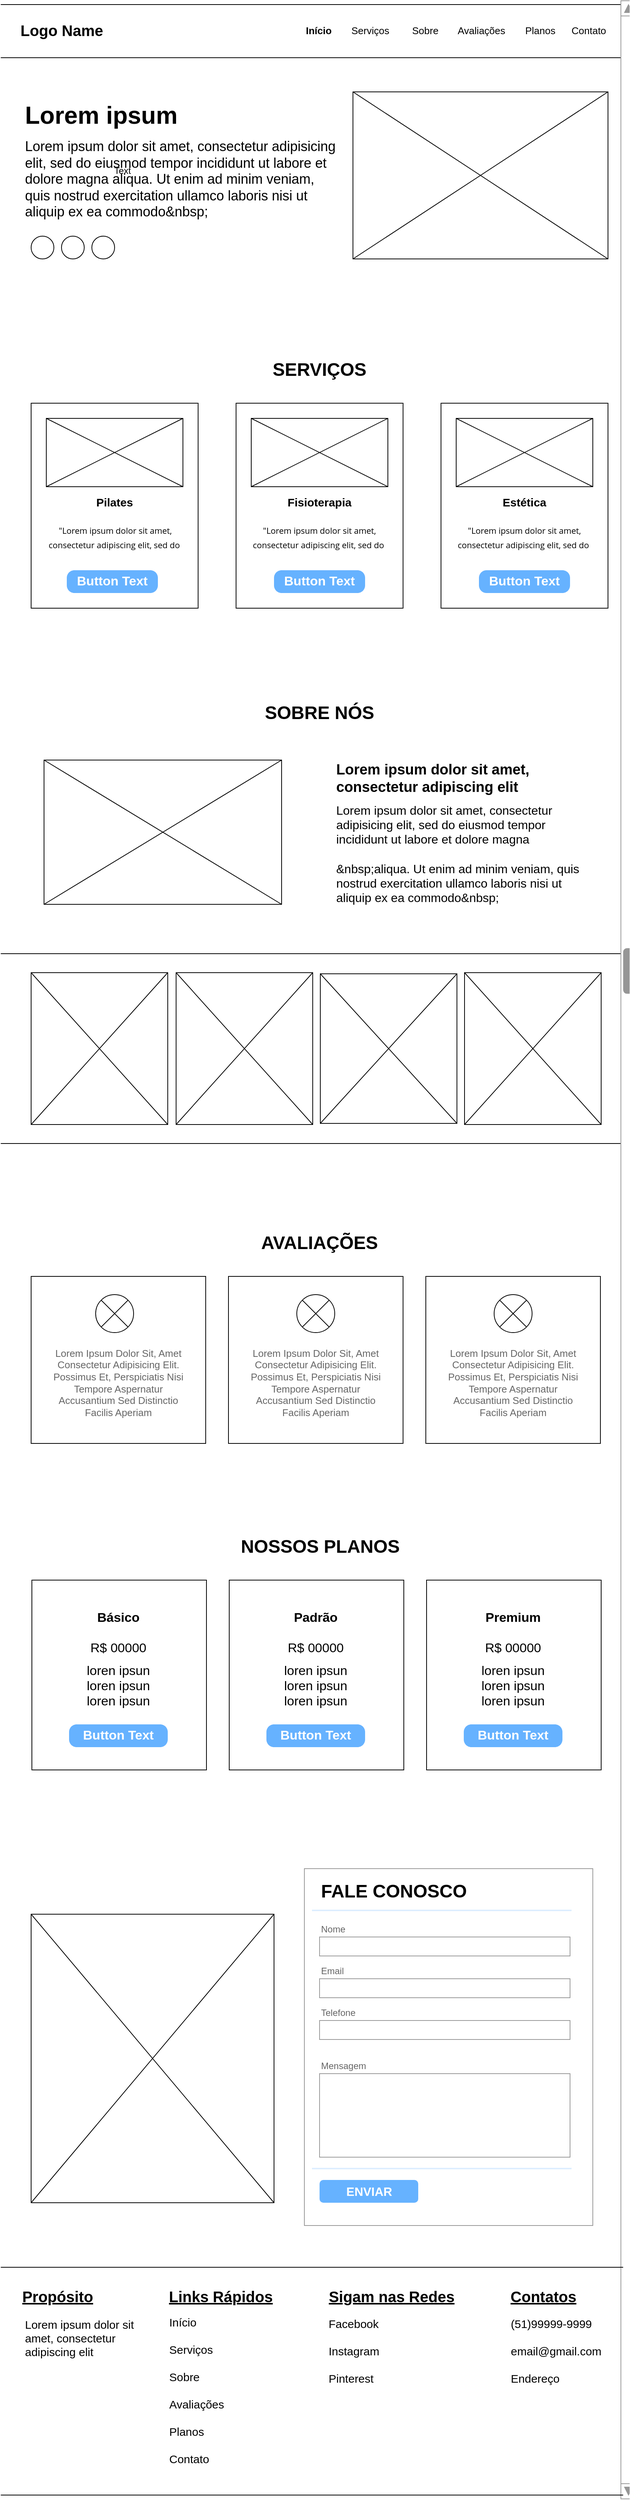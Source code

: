 <mxfile version="14.7.7"><diagram id="d_EPY1YgZgaX1ux-9TDE" name="Page-1"><mxGraphModel dx="2757" dy="1507" grid="1" gridSize="10" guides="1" tooltips="1" connect="1" arrows="1" fold="1" page="1" pageScale="1" pageWidth="827" pageHeight="1169" math="0" shadow="0"><root><mxCell id="0"/><mxCell id="1" parent="0"/><mxCell id="En0Cq3ziQqKQ4oUKIZcs-1" value="Logo Name" style="text;spacingTop=-5;fontSize=20;fontStyle=1;labelBackgroundColor=none;verticalAlign=middle;fontFamily=Helvetica;" vertex="1" parent="1"><mxGeometry x="24" y="220" width="230" height="40" as="geometry"/></mxCell><mxCell id="En0Cq3ziQqKQ4oUKIZcs-2" value="" style="line;strokeWidth=1" vertex="1" parent="1"><mxGeometry y="200" width="820" height="10" as="geometry"/></mxCell><mxCell id="En0Cq3ziQqKQ4oUKIZcs-3" value="" style="line;strokeWidth=1" vertex="1" parent="1"><mxGeometry y="270" width="820" height="10" as="geometry"/></mxCell><mxCell id="En0Cq3ziQqKQ4oUKIZcs-4" value="Início" style="text;spacingTop=-5;fontSize=13;fontStyle=1" vertex="1" parent="1"><mxGeometry x="400" y="230" width="40" height="20" as="geometry"/></mxCell><mxCell id="En0Cq3ziQqKQ4oUKIZcs-5" value="Serviços" style="text;spacingTop=-5;fontSize=13;" vertex="1" parent="1"><mxGeometry x="460" y="230" width="60" height="20" as="geometry"/></mxCell><mxCell id="En0Cq3ziQqKQ4oUKIZcs-6" value="Planos" style="text;spacingTop=-5;fontSize=13;" vertex="1" parent="1"><mxGeometry x="689" y="230" width="41" height="20" as="geometry"/></mxCell><mxCell id="En0Cq3ziQqKQ4oUKIZcs-7" value="Lorem ipsum dolor sit amet, consectetur adipisicing elit, sed do eiusmod tempor incididunt ut labore et dolore magna aliqua. Ut enim ad minim veniam, quis nostrud exercitation ullamco laboris nisi ut aliquip ex ea commodo&amp;nbsp;&#10;" style="text;spacingTop=-5;whiteSpace=wrap;align=left;strokeWidth=1;fontSize=18;" vertex="1" parent="1"><mxGeometry x="30" y="380" width="414" height="110" as="geometry"/></mxCell><mxCell id="En0Cq3ziQqKQ4oUKIZcs-8" value="Text" style="text;html=1;align=center;verticalAlign=middle;resizable=0;points=[];autosize=1;" vertex="1" parent="En0Cq3ziQqKQ4oUKIZcs-7"><mxGeometry x="110" y="34" width="40" height="20" as="geometry"/></mxCell><mxCell id="En0Cq3ziQqKQ4oUKIZcs-9" value="Sobre" style="text;spacingTop=-5;fontSize=13;" vertex="1" parent="1"><mxGeometry x="540" y="230" width="40" height="20" as="geometry"/></mxCell><mxCell id="En0Cq3ziQqKQ4oUKIZcs-10" value="Avaliações" style="text;spacingTop=-5;fontSize=13;" vertex="1" parent="1"><mxGeometry x="600" y="230" width="70" height="20" as="geometry"/></mxCell><mxCell id="En0Cq3ziQqKQ4oUKIZcs-11" value="" style="verticalLabelPosition=bottom;verticalAlign=top;strokeWidth=1;shape=mxgraph.mockup.graphics.iconGrid;gridSize=1,1;" vertex="1" parent="1"><mxGeometry x="464" y="320" width="336" height="220" as="geometry"/></mxCell><mxCell id="En0Cq3ziQqKQ4oUKIZcs-12" value="Lorem ipsum" style="text;spacingTop=-5;whiteSpace=wrap;align=left;strokeWidth=1;fontSize=32;fontStyle=1" vertex="1" parent="1"><mxGeometry x="30" y="330" width="234" height="40" as="geometry"/></mxCell><mxCell id="En0Cq3ziQqKQ4oUKIZcs-13" value="" style="ellipse;whiteSpace=wrap;html=1;aspect=fixed;rounded=0;sketch=0;" vertex="1" parent="1"><mxGeometry x="40" y="510" width="30" height="30" as="geometry"/></mxCell><mxCell id="En0Cq3ziQqKQ4oUKIZcs-14" value="" style="ellipse;whiteSpace=wrap;html=1;aspect=fixed;rounded=0;sketch=0;" vertex="1" parent="1"><mxGeometry x="80" y="510" width="30" height="30" as="geometry"/></mxCell><mxCell id="En0Cq3ziQqKQ4oUKIZcs-15" value="" style="ellipse;whiteSpace=wrap;html=1;aspect=fixed;rounded=0;sketch=0;" vertex="1" parent="1"><mxGeometry x="120" y="510" width="30" height="30" as="geometry"/></mxCell><mxCell id="En0Cq3ziQqKQ4oUKIZcs-16" value="" style="whiteSpace=wrap;html=1;spacingBottom=0;imageAspect=1;expand=1;" vertex="1" parent="1"><mxGeometry x="40" y="730" width="220" height="270" as="geometry"/></mxCell><mxCell id="En0Cq3ziQqKQ4oUKIZcs-17" value="" style="whiteSpace=wrap;html=1;" vertex="1" parent="1"><mxGeometry x="310" y="730" width="220" height="270" as="geometry"/></mxCell><mxCell id="En0Cq3ziQqKQ4oUKIZcs-18" value="" style="whiteSpace=wrap;html=1;" vertex="1" parent="1"><mxGeometry x="580" y="730" width="220" height="270" as="geometry"/></mxCell><mxCell id="En0Cq3ziQqKQ4oUKIZcs-19" value="" style="verticalLabelPosition=bottom;verticalAlign=top;strokeWidth=1;shape=mxgraph.mockup.graphics.iconGrid;gridSize=1,1;" vertex="1" parent="1"><mxGeometry x="60" y="750" width="180" height="90" as="geometry"/></mxCell><mxCell id="En0Cq3ziQqKQ4oUKIZcs-20" value="" style="verticalLabelPosition=bottom;verticalAlign=top;strokeWidth=1;shape=mxgraph.mockup.graphics.iconGrid;gridSize=1,1;" vertex="1" parent="1"><mxGeometry x="330" y="750" width="180" height="90" as="geometry"/></mxCell><mxCell id="En0Cq3ziQqKQ4oUKIZcs-21" value="" style="verticalLabelPosition=bottom;verticalAlign=top;strokeWidth=1;shape=mxgraph.mockup.graphics.iconGrid;gridSize=1,1;" vertex="1" parent="1"><mxGeometry x="600" y="750" width="180" height="90" as="geometry"/></mxCell><mxCell id="En0Cq3ziQqKQ4oUKIZcs-22" value="Pilates" style="text;html=1;strokeColor=none;fillColor=none;align=center;verticalAlign=middle;whiteSpace=wrap;rounded=0;fontSize=15;fontStyle=1" vertex="1" parent="1"><mxGeometry x="130" y="850" width="40" height="20" as="geometry"/></mxCell><mxCell id="En0Cq3ziQqKQ4oUKIZcs-23" value="Fisioterapia" style="text;html=1;strokeColor=none;fillColor=none;align=center;verticalAlign=middle;whiteSpace=wrap;rounded=0;fontSize=15;fontStyle=1" vertex="1" parent="1"><mxGeometry x="400" y="850" width="40" height="20" as="geometry"/></mxCell><mxCell id="En0Cq3ziQqKQ4oUKIZcs-24" value="Estética" style="text;html=1;strokeColor=none;fillColor=none;align=center;verticalAlign=middle;whiteSpace=wrap;rounded=0;fontSize=15;fontStyle=1" vertex="1" parent="1"><mxGeometry x="670" y="850" width="40" height="20" as="geometry"/></mxCell><mxCell id="En0Cq3ziQqKQ4oUKIZcs-25" value="&lt;span style=&quot;font-family: &amp;#34;open sans&amp;#34; , &amp;#34;arial&amp;#34; , sans-serif ; font-weight: 400 ; text-align: justify ; background-color: rgb(255 , 255 , 255)&quot;&gt;&lt;font style=&quot;font-size: 11px&quot;&gt;&quot;Lorem ipsum dolor sit amet, consectetur adipiscing elit, sed do&amp;nbsp;&lt;/font&gt;&lt;/span&gt;" style="text;html=1;strokeColor=none;fillColor=none;align=center;verticalAlign=middle;whiteSpace=wrap;rounded=0;fontSize=15;fontStyle=1" vertex="1" parent="1"><mxGeometry x="62" y="880" width="178" height="50" as="geometry"/></mxCell><mxCell id="En0Cq3ziQqKQ4oUKIZcs-26" value="&lt;span style=&quot;font-family: &amp;#34;open sans&amp;#34; , &amp;#34;arial&amp;#34; , sans-serif ; font-weight: 400 ; text-align: justify ; background-color: rgb(255 , 255 , 255)&quot;&gt;&lt;font style=&quot;font-size: 11px&quot;&gt;&quot;Lorem ipsum dolor sit amet, consectetur adipiscing elit, sed do&amp;nbsp;&lt;/font&gt;&lt;/span&gt;" style="text;html=1;strokeColor=none;fillColor=none;align=center;verticalAlign=middle;whiteSpace=wrap;rounded=0;fontSize=15;fontStyle=1" vertex="1" parent="1"><mxGeometry x="330" y="880" width="180" height="50" as="geometry"/></mxCell><mxCell id="En0Cq3ziQqKQ4oUKIZcs-27" value="&lt;span style=&quot;font-family: &amp;#34;open sans&amp;#34; , &amp;#34;arial&amp;#34; , sans-serif ; font-weight: 400 ; text-align: justify ; background-color: rgb(255 , 255 , 255)&quot;&gt;&lt;font style=&quot;font-size: 11px&quot;&gt;&quot;Lorem ipsum dolor sit amet, consectetur adipiscing elit, sed do&amp;nbsp;&lt;/font&gt;&lt;/span&gt;" style="text;html=1;strokeColor=none;fillColor=none;align=center;verticalAlign=middle;whiteSpace=wrap;rounded=0;fontSize=15;fontStyle=1" vertex="1" parent="1"><mxGeometry x="600" y="880" width="180" height="50" as="geometry"/></mxCell><mxCell id="En0Cq3ziQqKQ4oUKIZcs-28" value="Button Text" style="strokeWidth=1;shadow=0;dashed=0;align=center;html=1;shape=mxgraph.mockup.buttons.button;fontColor=#ffffff;mainText=;buttonStyle=round;fontSize=17;fontStyle=1;whiteSpace=wrap;fillColor=#66B2FF;strokeColor=none;" vertex="1" parent="1"><mxGeometry x="87" y="950" width="120" height="30" as="geometry"/></mxCell><mxCell id="En0Cq3ziQqKQ4oUKIZcs-29" value="Button Text" style="strokeWidth=1;shadow=0;dashed=0;align=center;html=1;shape=mxgraph.mockup.buttons.button;fontColor=#ffffff;mainText=;buttonStyle=round;fontSize=17;fontStyle=1;whiteSpace=wrap;fillColor=#66B2FF;strokeColor=none;" vertex="1" parent="1"><mxGeometry x="360" y="950" width="120" height="30" as="geometry"/></mxCell><mxCell id="En0Cq3ziQqKQ4oUKIZcs-30" value="Button Text" style="strokeWidth=1;shadow=0;dashed=0;align=center;html=1;shape=mxgraph.mockup.buttons.button;fontColor=#ffffff;mainText=;buttonStyle=round;fontSize=17;fontStyle=1;whiteSpace=wrap;fillColor=#66B2FF;strokeColor=none;" vertex="1" parent="1"><mxGeometry x="630" y="950" width="120" height="30" as="geometry"/></mxCell><mxCell id="En0Cq3ziQqKQ4oUKIZcs-31" value="SERVIÇOS" style="text;spacingTop=-5;whiteSpace=wrap;align=center;strokeWidth=1;fontSize=24;fontStyle=1" vertex="1" parent="1"><mxGeometry x="310" y="670" width="220" height="40" as="geometry"/></mxCell><mxCell id="En0Cq3ziQqKQ4oUKIZcs-32" value="SOBRE NÓS" style="text;spacingTop=-5;whiteSpace=wrap;align=center;strokeWidth=1;fontSize=24;fontStyle=1;verticalAlign=middle;" vertex="1" parent="1"><mxGeometry x="310" y="1120" width="220" height="40" as="geometry"/></mxCell><mxCell id="En0Cq3ziQqKQ4oUKIZcs-33" value="Lorem ipsum dolor sit amet, consectetur adipisicing elit, sed do eiusmod tempor incididunt ut labore et dolore magna&#10;&#10;&amp;nbsp;aliqua. Ut enim ad minim veniam, quis nostrud exercitation ullamco laboris nisi ut aliquip ex ea commodo&amp;nbsp;&#10;" style="text;spacingTop=-5;whiteSpace=wrap;align=left;strokeWidth=1;fontSize=16;verticalAlign=middle;" vertex="1" parent="1"><mxGeometry x="440" y="1260" width="340" height="150" as="geometry"/></mxCell><mxCell id="En0Cq3ziQqKQ4oUKIZcs-34" value="Text" style="text;html=1;align=center;verticalAlign=middle;resizable=0;points=[];autosize=1;fontColor=#FFFFFF;" vertex="1" parent="En0Cq3ziQqKQ4oUKIZcs-33"><mxGeometry x="90.338" y="46.364" width="40" height="20" as="geometry"/></mxCell><mxCell id="En0Cq3ziQqKQ4oUKIZcs-35" value="Lorem ipsum dolor sit amet, consectetur adipiscing elit" style="text;spacingTop=-5;whiteSpace=wrap;align=left;strokeWidth=1;fontSize=19;fontStyle=1" vertex="1" parent="1"><mxGeometry x="440" y="1200" width="320" height="50" as="geometry"/></mxCell><mxCell id="En0Cq3ziQqKQ4oUKIZcs-36" value="" style="verticalLabelPosition=bottom;verticalAlign=top;strokeWidth=1;shape=mxgraph.mockup.graphics.iconGrid;gridSize=1,1;" vertex="1" parent="1"><mxGeometry x="57" y="1200" width="313" height="190" as="geometry"/></mxCell><mxCell id="En0Cq3ziQqKQ4oUKIZcs-37" value="" style="verticalLabelPosition=bottom;verticalAlign=top;strokeWidth=1;shape=mxgraph.mockup.graphics.iconGrid;gridSize=1,1;" vertex="1" parent="1"><mxGeometry x="40" y="1480" width="180" height="200" as="geometry"/></mxCell><mxCell id="En0Cq3ziQqKQ4oUKIZcs-38" value="" style="line;strokeWidth=1" vertex="1" parent="1"><mxGeometry y="1450" width="820" height="10" as="geometry"/></mxCell><mxCell id="En0Cq3ziQqKQ4oUKIZcs-39" value="" style="line;strokeWidth=1" vertex="1" parent="1"><mxGeometry y="1700" width="820" height="10" as="geometry"/></mxCell><mxCell id="En0Cq3ziQqKQ4oUKIZcs-40" value="" style="verticalLabelPosition=bottom;verticalAlign=top;strokeWidth=1;shape=mxgraph.mockup.graphics.iconGrid;gridSize=1,1;" vertex="1" parent="1"><mxGeometry x="231" y="1480" width="180" height="200" as="geometry"/></mxCell><mxCell id="En0Cq3ziQqKQ4oUKIZcs-41" value="" style="verticalLabelPosition=bottom;verticalAlign=top;strokeWidth=1;shape=mxgraph.mockup.graphics.iconGrid;gridSize=1,1;" vertex="1" parent="1"><mxGeometry x="421" y="1481.48" width="180" height="197.04" as="geometry"/></mxCell><mxCell id="En0Cq3ziQqKQ4oUKIZcs-42" value="" style="verticalLabelPosition=bottom;verticalAlign=top;strokeWidth=1;shape=mxgraph.mockup.graphics.iconGrid;gridSize=1,1;" vertex="1" parent="1"><mxGeometry x="611" y="1480" width="180" height="200" as="geometry"/></mxCell><mxCell id="En0Cq3ziQqKQ4oUKIZcs-43" value="AVALIAÇÕES" style="text;spacingTop=-5;whiteSpace=wrap;align=center;strokeWidth=1;fontSize=24;fontStyle=1" vertex="1" parent="1"><mxGeometry x="310" y="1820" width="220" height="40" as="geometry"/></mxCell><mxCell id="En0Cq3ziQqKQ4oUKIZcs-44" value="" style="whiteSpace=wrap;html=1;spacingBottom=0;imageAspect=1;expand=1;" vertex="1" parent="1"><mxGeometry x="40" y="1880" width="230" height="220" as="geometry"/></mxCell><mxCell id="En0Cq3ziQqKQ4oUKIZcs-45" value="" style="whiteSpace=wrap;html=1;spacingBottom=0;imageAspect=1;expand=1;" vertex="1" parent="1"><mxGeometry x="300" y="1880" width="230" height="220" as="geometry"/></mxCell><mxCell id="En0Cq3ziQqKQ4oUKIZcs-46" value="" style="whiteSpace=wrap;html=1;spacingBottom=0;imageAspect=1;expand=1;" vertex="1" parent="1"><mxGeometry x="560" y="1880" width="230" height="220" as="geometry"/></mxCell><mxCell id="En0Cq3ziQqKQ4oUKIZcs-47" value="NOSSOS PLANOS" style="text;spacingTop=-5;whiteSpace=wrap;align=center;strokeWidth=1;fontSize=24;fontStyle=1" vertex="1" parent="1"><mxGeometry x="311" y="2220" width="220" height="40" as="geometry"/></mxCell><mxCell id="En0Cq3ziQqKQ4oUKIZcs-48" value="" style="whiteSpace=wrap;html=1;spacingBottom=0;imageAspect=1;expand=1;" vertex="1" parent="1"><mxGeometry x="41" y="2280" width="230" height="250" as="geometry"/></mxCell><mxCell id="En0Cq3ziQqKQ4oUKIZcs-49" value="" style="whiteSpace=wrap;html=1;spacingBottom=0;imageAspect=1;expand=1;" vertex="1" parent="1"><mxGeometry x="301" y="2280" width="230" height="250" as="geometry"/></mxCell><mxCell id="En0Cq3ziQqKQ4oUKIZcs-50" value="" style="whiteSpace=wrap;html=1;spacingBottom=0;imageAspect=1;expand=1;" vertex="1" parent="1"><mxGeometry x="561" y="2280" width="230" height="250" as="geometry"/></mxCell><mxCell id="En0Cq3ziQqKQ4oUKIZcs-51" value="" style="verticalLabelPosition=bottom;shadow=0;dashed=0;align=center;html=1;verticalAlign=top;strokeWidth=1;shape=mxgraph.mockup.navigation.scrollBar;strokeColor=#999999;barPos=61.511;fillColor2=#969696;strokeColor2=none;direction=north;fontSize=16;allowArrows=1;connectable=1;editable=1;resizable=1;cloneable=1;deletable=1;sketch=0;noLabel=0;labelPadding=0;" vertex="1" parent="1"><mxGeometry x="817" y="200" width="10" height="3290" as="geometry"/></mxCell><mxCell id="En0Cq3ziQqKQ4oUKIZcs-52" value="" style="strokeWidth=1;shadow=0;dashed=0;align=center;html=1;shape=mxgraph.mockup.forms.rrect;rSize=0;strokeColor=#999999;fillColor=#ffffff;sketch=0;fontSize=16;" vertex="1" parent="1"><mxGeometry x="400" y="2660" width="380" height="470" as="geometry"/></mxCell><mxCell id="En0Cq3ziQqKQ4oUKIZcs-53" value="&lt;font style=&quot;font-size: 24px&quot;&gt;&lt;b&gt;FALE CONOSCO&lt;/b&gt;&lt;/font&gt;" style="strokeWidth=1;shadow=0;dashed=0;align=center;html=1;shape=mxgraph.mockup.forms.anchor;fontSize=12;align=left;resizeWidth=1;spacingLeft=0;" vertex="1" parent="En0Cq3ziQqKQ4oUKIZcs-52"><mxGeometry width="190" height="20" relative="1" as="geometry"><mxPoint x="20" y="20" as="offset"/></mxGeometry></mxCell><mxCell id="En0Cq3ziQqKQ4oUKIZcs-54" value="" style="shape=line;strokeColor=#ddeeff;strokeWidth=2;html=1;resizeWidth=1;" vertex="1" parent="En0Cq3ziQqKQ4oUKIZcs-52"><mxGeometry width="342" height="10" relative="1" as="geometry"><mxPoint x="10" y="50" as="offset"/></mxGeometry></mxCell><mxCell id="En0Cq3ziQqKQ4oUKIZcs-55" value="" style="shape=line;strokeColor=#ddeeff;strokeWidth=2;html=1;resizeWidth=1;" vertex="1" parent="En0Cq3ziQqKQ4oUKIZcs-52"><mxGeometry y="1" width="342" height="10" relative="1" as="geometry"><mxPoint x="10" y="-80" as="offset"/></mxGeometry></mxCell><mxCell id="En0Cq3ziQqKQ4oUKIZcs-56" value="ENVIAR" style="strokeWidth=1;shadow=0;dashed=0;align=center;html=1;shape=mxgraph.mockup.forms.rrect;rSize=5;strokeColor=none;fontColor=#ffffff;fontSize=16;fontStyle=1;fillColor=#66B2FF;" vertex="1" parent="En0Cq3ziQqKQ4oUKIZcs-52"><mxGeometry y="1" width="130" height="30" relative="1" as="geometry"><mxPoint x="20" y="-60" as="offset"/></mxGeometry></mxCell><mxCell id="En0Cq3ziQqKQ4oUKIZcs-57" value="" style="strokeWidth=1;shadow=0;dashed=0;align=center;html=1;shape=mxgraph.mockup.forms.rrect;rSize=0;strokeColor=#999999;fontColor=#666666;align=left;spacingLeft=5;resizeWidth=1;" vertex="1" parent="En0Cq3ziQqKQ4oUKIZcs-52"><mxGeometry width="330" height="25" relative="1" as="geometry"><mxPoint x="20" y="90" as="offset"/></mxGeometry></mxCell><mxCell id="En0Cq3ziQqKQ4oUKIZcs-58" value="Email" style="strokeWidth=1;shadow=0;dashed=0;align=center;html=1;shape=mxgraph.mockup.forms.anchor;fontSize=12;fontColor=#666666;align=left;resizeWidth=1;spacingLeft=0;" vertex="1" parent="En0Cq3ziQqKQ4oUKIZcs-52"><mxGeometry width="190" height="20" relative="1" as="geometry"><mxPoint x="20" y="125" as="offset"/></mxGeometry></mxCell><mxCell id="En0Cq3ziQqKQ4oUKIZcs-59" value="" style="strokeWidth=1;shadow=0;dashed=0;align=center;html=1;shape=mxgraph.mockup.forms.rrect;rSize=0;strokeColor=#999999;fontColor=#666666;align=left;spacingLeft=5;resizeWidth=1;" vertex="1" parent="En0Cq3ziQqKQ4oUKIZcs-52"><mxGeometry width="330" height="25" relative="1" as="geometry"><mxPoint x="20" y="145" as="offset"/></mxGeometry></mxCell><mxCell id="En0Cq3ziQqKQ4oUKIZcs-60" value="Nome" style="strokeWidth=1;shadow=0;dashed=0;align=center;html=1;shape=mxgraph.mockup.forms.anchor;fontSize=12;fontColor=#666666;align=left;resizeWidth=1;spacingLeft=0;" vertex="1" parent="En0Cq3ziQqKQ4oUKIZcs-52"><mxGeometry width="190" height="20" relative="1" as="geometry"><mxPoint x="20" y="70" as="offset"/></mxGeometry></mxCell><mxCell id="En0Cq3ziQqKQ4oUKIZcs-61" value="" style="strokeWidth=1;shadow=0;dashed=0;align=center;html=1;shape=mxgraph.mockup.forms.rrect;rSize=0;strokeColor=#999999;fontColor=#666666;align=left;spacingLeft=5;resizeWidth=1;" vertex="1" parent="En0Cq3ziQqKQ4oUKIZcs-52"><mxGeometry width="330" height="25" relative="1" as="geometry"><mxPoint x="20" y="200" as="offset"/></mxGeometry></mxCell><mxCell id="En0Cq3ziQqKQ4oUKIZcs-62" value="Telefone" style="strokeWidth=1;shadow=0;dashed=0;align=center;html=1;shape=mxgraph.mockup.forms.anchor;fontSize=12;fontColor=#666666;align=left;resizeWidth=1;spacingLeft=0;" vertex="1" parent="En0Cq3ziQqKQ4oUKIZcs-52"><mxGeometry width="190" height="20" relative="1" as="geometry"><mxPoint x="20" y="180" as="offset"/></mxGeometry></mxCell><mxCell id="En0Cq3ziQqKQ4oUKIZcs-63" value="" style="strokeWidth=1;shadow=0;dashed=0;align=center;html=1;shape=mxgraph.mockup.forms.rrect;rSize=0;strokeColor=#999999;fontColor=#666666;align=left;spacingLeft=5;resizeWidth=1;" vertex="1" parent="En0Cq3ziQqKQ4oUKIZcs-52"><mxGeometry width="330" height="110" relative="1" as="geometry"><mxPoint x="20" y="270" as="offset"/></mxGeometry></mxCell><mxCell id="En0Cq3ziQqKQ4oUKIZcs-64" value="Mensagem" style="strokeWidth=1;shadow=0;dashed=0;align=center;html=1;shape=mxgraph.mockup.forms.anchor;fontSize=12;fontColor=#666666;align=left;resizeWidth=1;spacingLeft=0;" vertex="1" parent="En0Cq3ziQqKQ4oUKIZcs-52"><mxGeometry width="190" height="20" relative="1" as="geometry"><mxPoint x="20" y="250" as="offset"/></mxGeometry></mxCell><mxCell id="En0Cq3ziQqKQ4oUKIZcs-65" value="" style="verticalLabelPosition=bottom;verticalAlign=top;strokeWidth=1;shape=mxgraph.mockup.graphics.iconGrid;gridSize=1,1;" vertex="1" parent="1"><mxGeometry x="40" y="2720" width="320" height="380" as="geometry"/></mxCell><mxCell id="En0Cq3ziQqKQ4oUKIZcs-66" value="" style="line;strokeWidth=1" vertex="1" parent="1"><mxGeometry y="3180" width="820" height="10" as="geometry"/></mxCell><mxCell id="En0Cq3ziQqKQ4oUKIZcs-67" value="" style="line;strokeWidth=1" vertex="1" parent="1"><mxGeometry y="3480" width="820" height="10" as="geometry"/></mxCell><mxCell id="En0Cq3ziQqKQ4oUKIZcs-68" value="Propósito" style="text;spacingTop=-4;whiteSpace=wrap;align=center;strokeWidth=1;fontSize=20;fontStyle=5;verticalAlign=middle;spacing=2;spacingBottom=0;" vertex="1" parent="1"><mxGeometry x="20" y="3210" width="110" height="30" as="geometry"/></mxCell><mxCell id="En0Cq3ziQqKQ4oUKIZcs-69" value="Links Rápidos" style="text;spacingTop=-4;whiteSpace=wrap;align=center;strokeWidth=1;fontSize=20;fontStyle=5;verticalAlign=middle;spacing=2;spacingBottom=0;" vertex="1" parent="1"><mxGeometry x="200" y="3210" width="180" height="30" as="geometry"/></mxCell><mxCell id="En0Cq3ziQqKQ4oUKIZcs-70" value="Sigam nas Redes" style="text;spacingTop=-4;whiteSpace=wrap;align=center;strokeWidth=1;fontSize=20;fontStyle=5;verticalAlign=middle;spacing=2;spacingBottom=0;" vertex="1" parent="1"><mxGeometry x="420" y="3210" width="190" height="30" as="geometry"/></mxCell><mxCell id="En0Cq3ziQqKQ4oUKIZcs-71" value="Contatos" style="text;spacingTop=-4;whiteSpace=wrap;align=center;strokeWidth=1;fontSize=20;fontStyle=5;verticalAlign=middle;spacingBottom=0;spacing=2;" vertex="1" parent="1"><mxGeometry x="660" y="3210" width="110" height="30" as="geometry"/></mxCell><mxCell id="En0Cq3ziQqKQ4oUKIZcs-72" value="Lorem ipsum dolor sit amet, consectetur adipiscing elit" style="text;spacingTop=-4;whiteSpace=wrap;align=left;strokeWidth=1;fontSize=15;fontStyle=0;verticalAlign=middle;spacing=2;spacingBottom=0;" vertex="1" parent="1"><mxGeometry x="30" y="3240" width="160" height="80" as="geometry"/></mxCell><mxCell id="En0Cq3ziQqKQ4oUKIZcs-73" value="Início&#10;&#10;Serviços&#10;&#10;Sobre&#10;&#10;Avaliações&#10;&#10;Planos&#10;&#10;Contato" style="text;spacingTop=4;whiteSpace=wrap;align=left;strokeWidth=1;fontSize=15;fontStyle=0;verticalAlign=middle;spacing=2;spacingBottom=0;" vertex="1" parent="1"><mxGeometry x="220" y="3240" width="120" height="210" as="geometry"/></mxCell><mxCell id="En0Cq3ziQqKQ4oUKIZcs-74" value="Facebook&#10;&#10;Instagram&#10;&#10;Pinterest" style="text;spacingTop=0;whiteSpace=wrap;align=left;strokeWidth=1;fontSize=15;fontStyle=0;verticalAlign=middle;spacing=2;spacingBottom=0;" vertex="1" parent="1"><mxGeometry x="430" y="3240" width="120" height="110" as="geometry"/></mxCell><mxCell id="En0Cq3ziQqKQ4oUKIZcs-75" value="(51)99999-9999&#10;&#10;email@gmail.com&#10;&#10;Endereço" style="text;spacingTop=0;whiteSpace=wrap;align=left;strokeWidth=1;fontSize=15;fontStyle=0;verticalAlign=middle;spacing=2;spacingBottom=0;" vertex="1" parent="1"><mxGeometry x="670" y="3240" width="120" height="110" as="geometry"/></mxCell><mxCell id="En0Cq3ziQqKQ4oUKIZcs-76" value="Contato" style="text;spacingTop=-5;fontSize=13;" vertex="1" parent="1"><mxGeometry x="750" y="230" width="50" height="20" as="geometry"/></mxCell><mxCell id="En0Cq3ziQqKQ4oUKIZcs-77" value="&lt;span style=&quot;color: rgb(102, 102, 102); font-family: poppins, sans-serif; font-size: 13px; text-transform: capitalize; background-color: rgb(255, 255, 255);&quot;&gt;Lorem Ipsum Dolor Sit, Amet Consectetur Adipisicing Elit. Possimus Et, Perspiciatis Nisi Tempore Aspernatur Accusantium Sed Distinctio Facilis Aperiam&lt;/span&gt;" style="text;html=1;strokeColor=none;fillColor=none;align=center;verticalAlign=middle;whiteSpace=wrap;rounded=0;sketch=0;fontFamily=Helvetica;fontSize=13;fontColor=#FFFFFF;" vertex="1" parent="1"><mxGeometry x="60" y="1970" width="190" height="100" as="geometry"/></mxCell><mxCell id="En0Cq3ziQqKQ4oUKIZcs-78" value="&lt;span style=&quot;color: rgb(102, 102, 102); font-family: poppins, sans-serif; font-size: 13px; text-transform: capitalize; background-color: rgb(255, 255, 255);&quot;&gt;Lorem Ipsum Dolor Sit, Amet Consectetur Adipisicing Elit. Possimus Et, Perspiciatis Nisi Tempore Aspernatur Accusantium Sed Distinctio Facilis Aperiam&lt;/span&gt;" style="text;html=1;strokeColor=none;fillColor=none;align=center;verticalAlign=middle;whiteSpace=wrap;rounded=0;sketch=0;fontFamily=Helvetica;fontSize=13;fontColor=#FFFFFF;" vertex="1" parent="1"><mxGeometry x="320" y="1970" width="190" height="100" as="geometry"/></mxCell><mxCell id="En0Cq3ziQqKQ4oUKIZcs-79" value="&lt;span style=&quot;color: rgb(102, 102, 102); font-family: poppins, sans-serif; font-size: 13px; text-transform: capitalize; background-color: rgb(255, 255, 255);&quot;&gt;Lorem Ipsum Dolor Sit, Amet Consectetur Adipisicing Elit. Possimus Et, Perspiciatis Nisi Tempore Aspernatur Accusantium Sed Distinctio Facilis Aperiam&lt;/span&gt;" style="text;html=1;strokeColor=none;fillColor=none;align=center;verticalAlign=middle;whiteSpace=wrap;rounded=0;sketch=0;fontFamily=Helvetica;fontSize=13;fontColor=#FFFFFF;" vertex="1" parent="1"><mxGeometry x="580" y="1970" width="190" height="100" as="geometry"/></mxCell><mxCell id="En0Cq3ziQqKQ4oUKIZcs-80" value="" style="shape=sumEllipse;perimeter=ellipsePerimeter;whiteSpace=wrap;html=1;backgroundOutline=1;sketch=0;fontFamily=Helvetica;fontSize=13;fontColor=#FFFFFF;fillColor=none;align=center;verticalAlign=middle;" vertex="1" parent="1"><mxGeometry x="125" y="1904" width="50" height="50" as="geometry"/></mxCell><mxCell id="En0Cq3ziQqKQ4oUKIZcs-81" value="" style="shape=sumEllipse;perimeter=ellipsePerimeter;whiteSpace=wrap;html=1;backgroundOutline=1;sketch=0;fontFamily=Helvetica;fontSize=13;fontColor=#FFFFFF;fillColor=none;align=center;verticalAlign=middle;" vertex="1" parent="1"><mxGeometry x="390" y="1904" width="50" height="50" as="geometry"/></mxCell><mxCell id="En0Cq3ziQqKQ4oUKIZcs-82" value="" style="shape=sumEllipse;perimeter=ellipsePerimeter;whiteSpace=wrap;html=1;backgroundOutline=1;sketch=0;fontFamily=Helvetica;fontSize=13;fontColor=#FFFFFF;fillColor=none;align=center;verticalAlign=middle;" vertex="1" parent="1"><mxGeometry x="650" y="1904" width="50" height="50" as="geometry"/></mxCell><mxCell id="En0Cq3ziQqKQ4oUKIZcs-83" value="Button Text" style="strokeWidth=1;shadow=0;dashed=0;align=center;html=1;shape=mxgraph.mockup.buttons.button;fontColor=#ffffff;mainText=;buttonStyle=round;fontSize=17;fontStyle=1;whiteSpace=wrap;fillColor=#66B2FF;strokeColor=none;" vertex="1" parent="1"><mxGeometry x="90" y="2470" width="130" height="30" as="geometry"/></mxCell><mxCell id="En0Cq3ziQqKQ4oUKIZcs-84" value="Button Text" style="strokeWidth=1;shadow=0;dashed=0;align=center;html=1;shape=mxgraph.mockup.buttons.button;fontColor=#ffffff;mainText=;buttonStyle=round;fontSize=17;fontStyle=1;whiteSpace=wrap;fillColor=#66B2FF;strokeColor=none;" vertex="1" parent="1"><mxGeometry x="350" y="2470" width="130" height="30" as="geometry"/></mxCell><mxCell id="En0Cq3ziQqKQ4oUKIZcs-85" value="Button Text" style="strokeWidth=1;shadow=0;dashed=0;align=center;html=1;shape=mxgraph.mockup.buttons.button;fontColor=#ffffff;mainText=;buttonStyle=round;fontSize=17;fontStyle=1;whiteSpace=wrap;fillColor=#66B2FF;strokeColor=none;" vertex="1" parent="1"><mxGeometry x="610" y="2470" width="130" height="30" as="geometry"/></mxCell><mxCell id="En0Cq3ziQqKQ4oUKIZcs-86" value="Básico" style="text;html=1;strokeColor=none;fillColor=none;align=center;verticalAlign=middle;whiteSpace=wrap;rounded=0;fontSize=17;fontStyle=1" vertex="1" parent="1"><mxGeometry x="110" y="2320" width="90" height="20" as="geometry"/></mxCell><mxCell id="En0Cq3ziQqKQ4oUKIZcs-87" value="Padrão" style="text;html=1;strokeColor=none;fillColor=none;align=center;verticalAlign=middle;whiteSpace=wrap;rounded=0;fontSize=17;fontStyle=1" vertex="1" parent="1"><mxGeometry x="390" y="2320" width="50" height="20" as="geometry"/></mxCell><mxCell id="En0Cq3ziQqKQ4oUKIZcs-88" value="Premium" style="text;html=1;strokeColor=none;fillColor=none;align=center;verticalAlign=middle;whiteSpace=wrap;rounded=0;fontSize=17;fontStyle=1" vertex="1" parent="1"><mxGeometry x="640" y="2320" width="70" height="20" as="geometry"/></mxCell><mxCell id="En0Cq3ziQqKQ4oUKIZcs-89" value="R$ 00000" style="text;html=1;strokeColor=none;fillColor=none;align=center;verticalAlign=middle;whiteSpace=wrap;rounded=0;fontSize=17;fontStyle=0" vertex="1" parent="1"><mxGeometry x="110" y="2360" width="90" height="20" as="geometry"/></mxCell><mxCell id="En0Cq3ziQqKQ4oUKIZcs-90" value="R$ 00000" style="text;html=1;strokeColor=none;fillColor=none;align=center;verticalAlign=middle;whiteSpace=wrap;rounded=0;fontSize=17;fontStyle=0" vertex="1" parent="1"><mxGeometry x="370" y="2360" width="90" height="20" as="geometry"/></mxCell><mxCell id="En0Cq3ziQqKQ4oUKIZcs-91" value="R$ 00000" style="text;html=1;strokeColor=none;fillColor=none;align=center;verticalAlign=middle;whiteSpace=wrap;rounded=0;fontSize=17;fontStyle=0" vertex="1" parent="1"><mxGeometry x="630" y="2360" width="90" height="20" as="geometry"/></mxCell><mxCell id="En0Cq3ziQqKQ4oUKIZcs-92" value="loren ipsun" style="text;html=1;strokeColor=none;fillColor=none;align=center;verticalAlign=middle;whiteSpace=wrap;rounded=0;fontSize=17;fontStyle=0" vertex="1" parent="1"><mxGeometry x="110" y="2390" width="90" height="20" as="geometry"/></mxCell><mxCell id="En0Cq3ziQqKQ4oUKIZcs-93" value="loren ipsun" style="text;html=1;strokeColor=none;fillColor=none;align=center;verticalAlign=middle;whiteSpace=wrap;rounded=0;fontSize=17;fontStyle=0" vertex="1" parent="1"><mxGeometry x="370" y="2390" width="90" height="20" as="geometry"/></mxCell><mxCell id="En0Cq3ziQqKQ4oUKIZcs-94" value="loren ipsun" style="text;html=1;strokeColor=none;fillColor=none;align=center;verticalAlign=middle;whiteSpace=wrap;rounded=0;fontSize=17;fontStyle=0" vertex="1" parent="1"><mxGeometry x="630" y="2390" width="90" height="20" as="geometry"/></mxCell><mxCell id="En0Cq3ziQqKQ4oUKIZcs-95" value="loren ipsun" style="text;html=1;strokeColor=none;fillColor=none;align=center;verticalAlign=middle;whiteSpace=wrap;rounded=0;fontSize=17;fontStyle=0" vertex="1" parent="1"><mxGeometry x="110" y="2410" width="90" height="20" as="geometry"/></mxCell><mxCell id="En0Cq3ziQqKQ4oUKIZcs-96" value="loren ipsun" style="text;html=1;strokeColor=none;fillColor=none;align=center;verticalAlign=middle;whiteSpace=wrap;rounded=0;fontSize=17;fontStyle=0" vertex="1" parent="1"><mxGeometry x="370" y="2410" width="90" height="20" as="geometry"/></mxCell><mxCell id="En0Cq3ziQqKQ4oUKIZcs-97" value="loren ipsun" style="text;html=1;strokeColor=none;fillColor=none;align=center;verticalAlign=middle;whiteSpace=wrap;rounded=0;fontSize=17;fontStyle=0" vertex="1" parent="1"><mxGeometry x="630" y="2410" width="90" height="20" as="geometry"/></mxCell><mxCell id="En0Cq3ziQqKQ4oUKIZcs-98" value="loren ipsun" style="text;html=1;strokeColor=none;fillColor=none;align=center;verticalAlign=middle;whiteSpace=wrap;rounded=0;fontSize=17;fontStyle=0" vertex="1" parent="1"><mxGeometry x="110" y="2430" width="90" height="20" as="geometry"/></mxCell><mxCell id="En0Cq3ziQqKQ4oUKIZcs-99" value="loren ipsun" style="text;html=1;strokeColor=none;fillColor=none;align=center;verticalAlign=middle;whiteSpace=wrap;rounded=0;fontSize=17;fontStyle=0" vertex="1" parent="1"><mxGeometry x="370" y="2430" width="90" height="20" as="geometry"/></mxCell><mxCell id="En0Cq3ziQqKQ4oUKIZcs-100" value="loren ipsun" style="text;html=1;strokeColor=none;fillColor=none;align=center;verticalAlign=middle;whiteSpace=wrap;rounded=0;fontSize=17;fontStyle=0" vertex="1" parent="1"><mxGeometry x="630" y="2430" width="90" height="20" as="geometry"/></mxCell></root></mxGraphModel></diagram></mxfile>